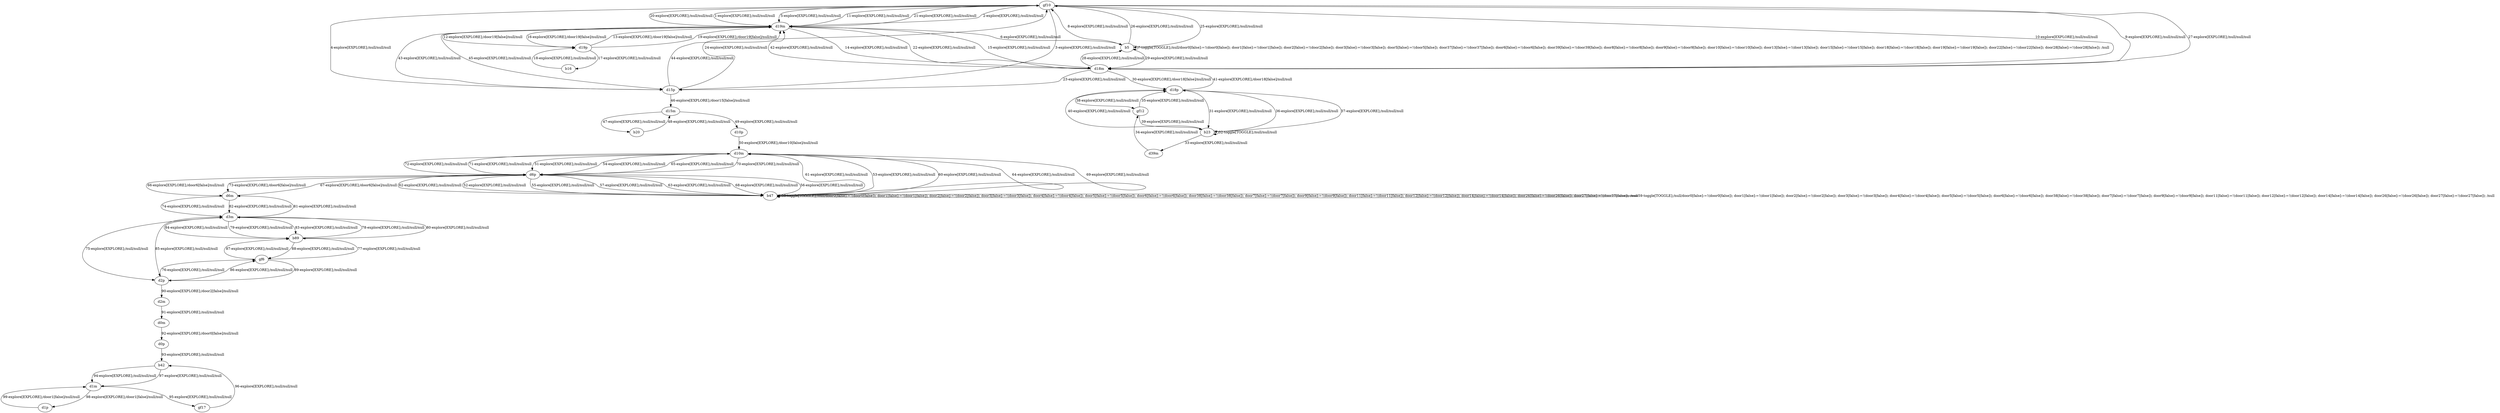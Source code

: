 # Total number of goals covered by this test: 1
# d1p --> d1m

digraph g {
"gf10" -> "d19m" [label = "1-explore[EXPLORE];/null/null/null"];
"d19m" -> "gf10" [label = "2-explore[EXPLORE];/null/null/null"];
"gf10" -> "d15p" [label = "3-explore[EXPLORE];/null/null/null"];
"d15p" -> "gf10" [label = "4-explore[EXPLORE];/null/null/null"];
"gf10" -> "d19m" [label = "5-explore[EXPLORE];/null/null/null"];
"d19m" -> "b5" [label = "6-explore[EXPLORE];/null/null/null"];
"b5" -> "b5" [label = "7-toggle[TOGGLE];/null/door0[false]:=!(door0[false]); door1[false]:=!(door1[false]); door2[false]:=!(door2[false]); door3[false]:=!(door3[false]); door5[false]:=!(door5[false]); door37[false]:=!(door37[false]); door6[false]:=!(door6[false]); door39[false]:=!(door39[false]); door8[false]:=!(door8[false]); door9[false]:=!(door9[false]); door10[false]:=!(door10[false]); door13[false]:=!(door13[false]); door15[false]:=!(door15[false]); door18[false]:=!(door18[false]); door19[false]:=!(door19[false]); door22[false]:=!(door22[false]); door28[false]:=!(door28[false]); /null"];
"b5" -> "gf10" [label = "8-explore[EXPLORE];/null/null/null"];
"gf10" -> "d18m" [label = "9-explore[EXPLORE];/null/null/null"];
"d18m" -> "gf10" [label = "10-explore[EXPLORE];/null/null/null"];
"gf10" -> "d19m" [label = "11-explore[EXPLORE];/null/null/null"];
"d19m" -> "d19p" [label = "12-explore[EXPLORE];/door19[false]/null/null"];
"d19p" -> "d19m" [label = "13-explore[EXPLORE];/door19[false]/null/null"];
"d19m" -> "d18m" [label = "14-explore[EXPLORE];/null/null/null"];
"d18m" -> "d19m" [label = "15-explore[EXPLORE];/null/null/null"];
"d19m" -> "d19p" [label = "16-explore[EXPLORE];/door19[false]/null/null"];
"d19p" -> "b16" [label = "17-explore[EXPLORE];/null/null/null"];
"b16" -> "d19p" [label = "18-explore[EXPLORE];/null/null/null"];
"d19p" -> "d19m" [label = "19-explore[EXPLORE];/door19[false]/null/null"];
"d19m" -> "gf10" [label = "20-explore[EXPLORE];/null/null/null"];
"gf10" -> "d19m" [label = "21-explore[EXPLORE];/null/null/null"];
"d19m" -> "d18m" [label = "22-explore[EXPLORE];/null/null/null"];
"d18m" -> "d15p" [label = "23-explore[EXPLORE];/null/null/null"];
"d15p" -> "gf10" [label = "24-explore[EXPLORE];/null/null/null"];
"gf10" -> "b5" [label = "25-explore[EXPLORE];/null/null/null"];
"b5" -> "gf10" [label = "26-explore[EXPLORE];/null/null/null"];
"gf10" -> "d18m" [label = "27-explore[EXPLORE];/null/null/null"];
"d18m" -> "b5" [label = "28-explore[EXPLORE];/null/null/null"];
"b5" -> "d18m" [label = "29-explore[EXPLORE];/null/null/null"];
"d18m" -> "d18p" [label = "30-explore[EXPLORE];/door18[false]/null/null"];
"d18p" -> "b23" [label = "31-explore[EXPLORE];/null/null/null"];
"b23" -> "b23" [label = "32-toggle[TOGGLE];/null/null/null"];
"b23" -> "d39m" [label = "33-explore[EXPLORE];/null/null/null"];
"d39m" -> "gf12" [label = "34-explore[EXPLORE];/null/null/null"];
"gf12" -> "d18p" [label = "35-explore[EXPLORE];/null/null/null"];
"d18p" -> "b23" [label = "36-explore[EXPLORE];/null/null/null"];
"b23" -> "d18p" [label = "37-explore[EXPLORE];/null/null/null"];
"d18p" -> "gf12" [label = "38-explore[EXPLORE];/null/null/null"];
"gf12" -> "b23" [label = "39-explore[EXPLORE];/null/null/null"];
"b23" -> "d18p" [label = "40-explore[EXPLORE];/null/null/null"];
"d18p" -> "d18m" [label = "41-explore[EXPLORE];/door18[false]/null/null"];
"d18m" -> "d19m" [label = "42-explore[EXPLORE];/null/null/null"];
"d19m" -> "d15p" [label = "43-explore[EXPLORE];/null/null/null"];
"d15p" -> "d19m" [label = "44-explore[EXPLORE];/null/null/null"];
"d19m" -> "d15p" [label = "45-explore[EXPLORE];/null/null/null"];
"d15p" -> "d15m" [label = "46-explore[EXPLORE];/door15[false]/null/null"];
"d15m" -> "b20" [label = "47-explore[EXPLORE];/null/null/null"];
"b20" -> "d15m" [label = "48-explore[EXPLORE];/null/null/null"];
"d15m" -> "d10p" [label = "49-explore[EXPLORE];/null/null/null"];
"d10p" -> "d10m" [label = "50-explore[EXPLORE];/door10[false]/null/null"];
"d10m" -> "d6p" [label = "51-explore[EXPLORE];/null/null/null"];
"d6p" -> "b47" [label = "52-explore[EXPLORE];/null/null/null"];
"b47" -> "d10m" [label = "53-explore[EXPLORE];/null/null/null"];
"d10m" -> "d6p" [label = "54-explore[EXPLORE];/null/null/null"];
"d6p" -> "b47" [label = "55-explore[EXPLORE];/null/null/null"];
"b47" -> "d6p" [label = "56-explore[EXPLORE];/null/null/null"];
"d6p" -> "b47" [label = "57-explore[EXPLORE];/null/null/null"];
"b47" -> "b47" [label = "58-toggle[TOGGLE];/null/door0[false]:=!(door0[false]); door1[false]:=!(door1[false]); door2[false]:=!(door2[false]); door3[false]:=!(door3[false]); door4[false]:=!(door4[false]); door5[false]:=!(door5[false]); door6[false]:=!(door6[false]); door38[false]:=!(door38[false]); door7[false]:=!(door7[false]); door9[false]:=!(door9[false]); door11[false]:=!(door11[false]); door12[false]:=!(door12[false]); door14[false]:=!(door14[false]); door26[false]:=!(door26[false]); door27[false]:=!(door27[false]); /null"];
"b47" -> "b47" [label = "59-toggle[TOGGLE];/null/door0[false]:=!(door0[false]); door1[false]:=!(door1[false]); door2[false]:=!(door2[false]); door3[false]:=!(door3[false]); door4[false]:=!(door4[false]); door5[false]:=!(door5[false]); door6[false]:=!(door6[false]); door38[false]:=!(door38[false]); door7[false]:=!(door7[false]); door9[false]:=!(door9[false]); door11[false]:=!(door11[false]); door12[false]:=!(door12[false]); door14[false]:=!(door14[false]); door26[false]:=!(door26[false]); door27[false]:=!(door27[false]); /null"];
"b47" -> "d10m" [label = "60-explore[EXPLORE];/null/null/null"];
"d10m" -> "b47" [label = "61-explore[EXPLORE];/null/null/null"];
"b47" -> "d6p" [label = "62-explore[EXPLORE];/null/null/null"];
"d6p" -> "b47" [label = "63-explore[EXPLORE];/null/null/null"];
"b47" -> "d10m" [label = "64-explore[EXPLORE];/null/null/null"];
"d10m" -> "d6p" [label = "65-explore[EXPLORE];/null/null/null"];
"d6p" -> "d6m" [label = "66-explore[EXPLORE];/door6[false]/null/null"];
"d6m" -> "d6p" [label = "67-explore[EXPLORE];/door6[false]/null/null"];
"d6p" -> "b47" [label = "68-explore[EXPLORE];/null/null/null"];
"b47" -> "d10m" [label = "69-explore[EXPLORE];/null/null/null"];
"d10m" -> "d6p" [label = "70-explore[EXPLORE];/null/null/null"];
"d6p" -> "d10m" [label = "71-explore[EXPLORE];/null/null/null"];
"d10m" -> "d6p" [label = "72-explore[EXPLORE];/null/null/null"];
"d6p" -> "d6m" [label = "73-explore[EXPLORE];/door6[false]/null/null"];
"d6m" -> "d3m" [label = "74-explore[EXPLORE];/null/null/null"];
"d3m" -> "d2p" [label = "75-explore[EXPLORE];/null/null/null"];
"d2p" -> "gf6" [label = "76-explore[EXPLORE];/null/null/null"];
"gf6" -> "b89" [label = "77-explore[EXPLORE];/null/null/null"];
"b89" -> "d3m" [label = "78-explore[EXPLORE];/null/null/null"];
"d3m" -> "b89" [label = "79-explore[EXPLORE];/null/null/null"];
"b89" -> "d3m" [label = "80-explore[EXPLORE];/null/null/null"];
"d3m" -> "d6m" [label = "81-explore[EXPLORE];/null/null/null"];
"d6m" -> "d3m" [label = "82-explore[EXPLORE];/null/null/null"];
"d3m" -> "b89" [label = "83-explore[EXPLORE];/null/null/null"];
"b89" -> "d3m" [label = "84-explore[EXPLORE];/null/null/null"];
"d3m" -> "d2p" [label = "85-explore[EXPLORE];/null/null/null"];
"d2p" -> "gf6" [label = "86-explore[EXPLORE];/null/null/null"];
"gf6" -> "b89" [label = "87-explore[EXPLORE];/null/null/null"];
"b89" -> "gf6" [label = "88-explore[EXPLORE];/null/null/null"];
"gf6" -> "d2p" [label = "89-explore[EXPLORE];/null/null/null"];
"d2p" -> "d2m" [label = "90-explore[EXPLORE];/door2[false]/null/null"];
"d2m" -> "d0m" [label = "91-explore[EXPLORE];/null/null/null"];
"d0m" -> "d0p" [label = "92-explore[EXPLORE];/door0[false]/null/null"];
"d0p" -> "b42" [label = "93-explore[EXPLORE];/null/null/null"];
"b42" -> "d1m" [label = "94-explore[EXPLORE];/null/null/null"];
"d1m" -> "gf17" [label = "95-explore[EXPLORE];/null/null/null"];
"gf17" -> "b42" [label = "96-explore[EXPLORE];/null/null/null"];
"b42" -> "d1m" [label = "97-explore[EXPLORE];/null/null/null"];
"d1m" -> "d1p" [label = "98-explore[EXPLORE];/door1[false]/null/null"];
"d1p" -> "d1m" [label = "99-explore[EXPLORE];/door1[false]/null/null"];
}